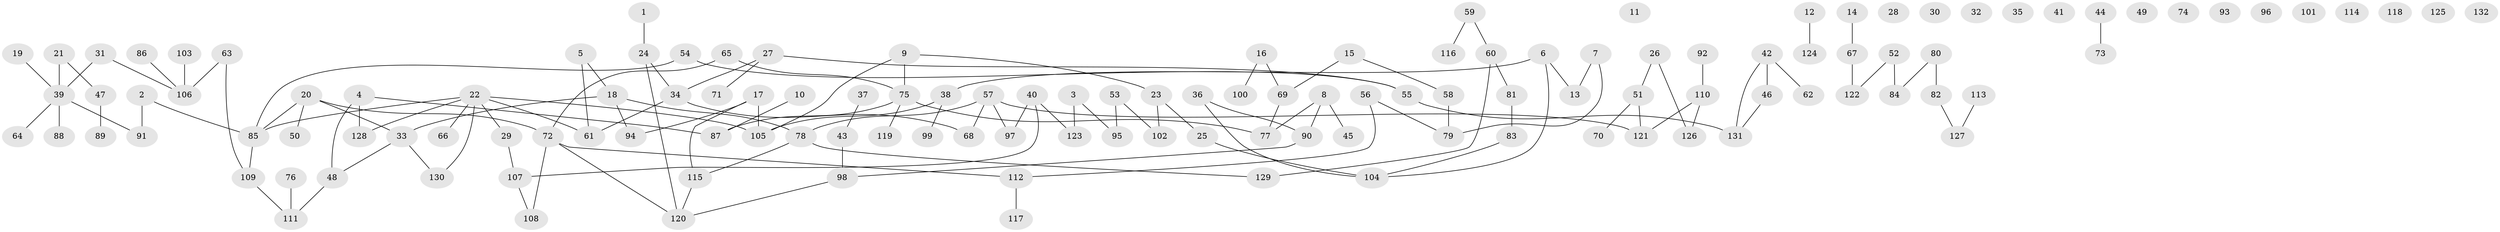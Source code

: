 // coarse degree distribution, {2: 0.26229508196721313, 6: 0.04918032786885246, 4: 0.06557377049180328, 3: 0.09836065573770492, 8: 0.01639344262295082, 1: 0.18032786885245902, 0: 0.2786885245901639, 7: 0.01639344262295082, 5: 0.01639344262295082, 9: 0.01639344262295082}
// Generated by graph-tools (version 1.1) at 2025/16/03/04/25 18:16:35]
// undirected, 132 vertices, 137 edges
graph export_dot {
graph [start="1"]
  node [color=gray90,style=filled];
  1;
  2;
  3;
  4;
  5;
  6;
  7;
  8;
  9;
  10;
  11;
  12;
  13;
  14;
  15;
  16;
  17;
  18;
  19;
  20;
  21;
  22;
  23;
  24;
  25;
  26;
  27;
  28;
  29;
  30;
  31;
  32;
  33;
  34;
  35;
  36;
  37;
  38;
  39;
  40;
  41;
  42;
  43;
  44;
  45;
  46;
  47;
  48;
  49;
  50;
  51;
  52;
  53;
  54;
  55;
  56;
  57;
  58;
  59;
  60;
  61;
  62;
  63;
  64;
  65;
  66;
  67;
  68;
  69;
  70;
  71;
  72;
  73;
  74;
  75;
  76;
  77;
  78;
  79;
  80;
  81;
  82;
  83;
  84;
  85;
  86;
  87;
  88;
  89;
  90;
  91;
  92;
  93;
  94;
  95;
  96;
  97;
  98;
  99;
  100;
  101;
  102;
  103;
  104;
  105;
  106;
  107;
  108;
  109;
  110;
  111;
  112;
  113;
  114;
  115;
  116;
  117;
  118;
  119;
  120;
  121;
  122;
  123;
  124;
  125;
  126;
  127;
  128;
  129;
  130;
  131;
  132;
  1 -- 24;
  2 -- 85;
  2 -- 91;
  3 -- 95;
  3 -- 123;
  4 -- 48;
  4 -- 87;
  4 -- 128;
  5 -- 18;
  5 -- 61;
  6 -- 13;
  6 -- 38;
  6 -- 104;
  7 -- 13;
  7 -- 79;
  8 -- 45;
  8 -- 77;
  8 -- 90;
  9 -- 23;
  9 -- 75;
  9 -- 105;
  10 -- 87;
  12 -- 124;
  14 -- 67;
  15 -- 58;
  15 -- 69;
  16 -- 69;
  16 -- 100;
  17 -- 94;
  17 -- 105;
  17 -- 115;
  18 -- 33;
  18 -- 78;
  18 -- 94;
  19 -- 39;
  20 -- 33;
  20 -- 50;
  20 -- 72;
  20 -- 85;
  21 -- 39;
  21 -- 47;
  22 -- 29;
  22 -- 61;
  22 -- 66;
  22 -- 85;
  22 -- 105;
  22 -- 128;
  22 -- 130;
  23 -- 25;
  23 -- 102;
  24 -- 34;
  24 -- 120;
  25 -- 104;
  26 -- 51;
  26 -- 126;
  27 -- 34;
  27 -- 55;
  27 -- 71;
  29 -- 107;
  31 -- 39;
  31 -- 106;
  33 -- 48;
  33 -- 130;
  34 -- 61;
  34 -- 68;
  36 -- 90;
  36 -- 104;
  37 -- 43;
  38 -- 99;
  38 -- 105;
  39 -- 64;
  39 -- 88;
  39 -- 91;
  40 -- 97;
  40 -- 107;
  40 -- 123;
  42 -- 46;
  42 -- 62;
  42 -- 131;
  43 -- 98;
  44 -- 73;
  46 -- 131;
  47 -- 89;
  48 -- 111;
  51 -- 70;
  51 -- 121;
  52 -- 84;
  52 -- 122;
  53 -- 95;
  53 -- 102;
  54 -- 55;
  54 -- 85;
  55 -- 131;
  56 -- 79;
  56 -- 112;
  57 -- 68;
  57 -- 78;
  57 -- 97;
  57 -- 121;
  58 -- 79;
  59 -- 60;
  59 -- 116;
  60 -- 81;
  60 -- 129;
  63 -- 106;
  63 -- 109;
  65 -- 72;
  65 -- 75;
  67 -- 122;
  69 -- 77;
  72 -- 108;
  72 -- 112;
  72 -- 120;
  75 -- 77;
  75 -- 87;
  75 -- 119;
  76 -- 111;
  78 -- 115;
  78 -- 129;
  80 -- 82;
  80 -- 84;
  81 -- 83;
  82 -- 127;
  83 -- 104;
  85 -- 109;
  86 -- 106;
  90 -- 98;
  92 -- 110;
  98 -- 120;
  103 -- 106;
  107 -- 108;
  109 -- 111;
  110 -- 121;
  110 -- 126;
  112 -- 117;
  113 -- 127;
  115 -- 120;
}
